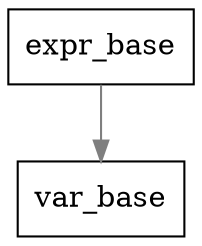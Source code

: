 
digraph G {
concentrate=true
splines=true
node[shape=record,style=filled,fillcolor=white]
edge[color=gray50]
expr_base -> var_base
 }

